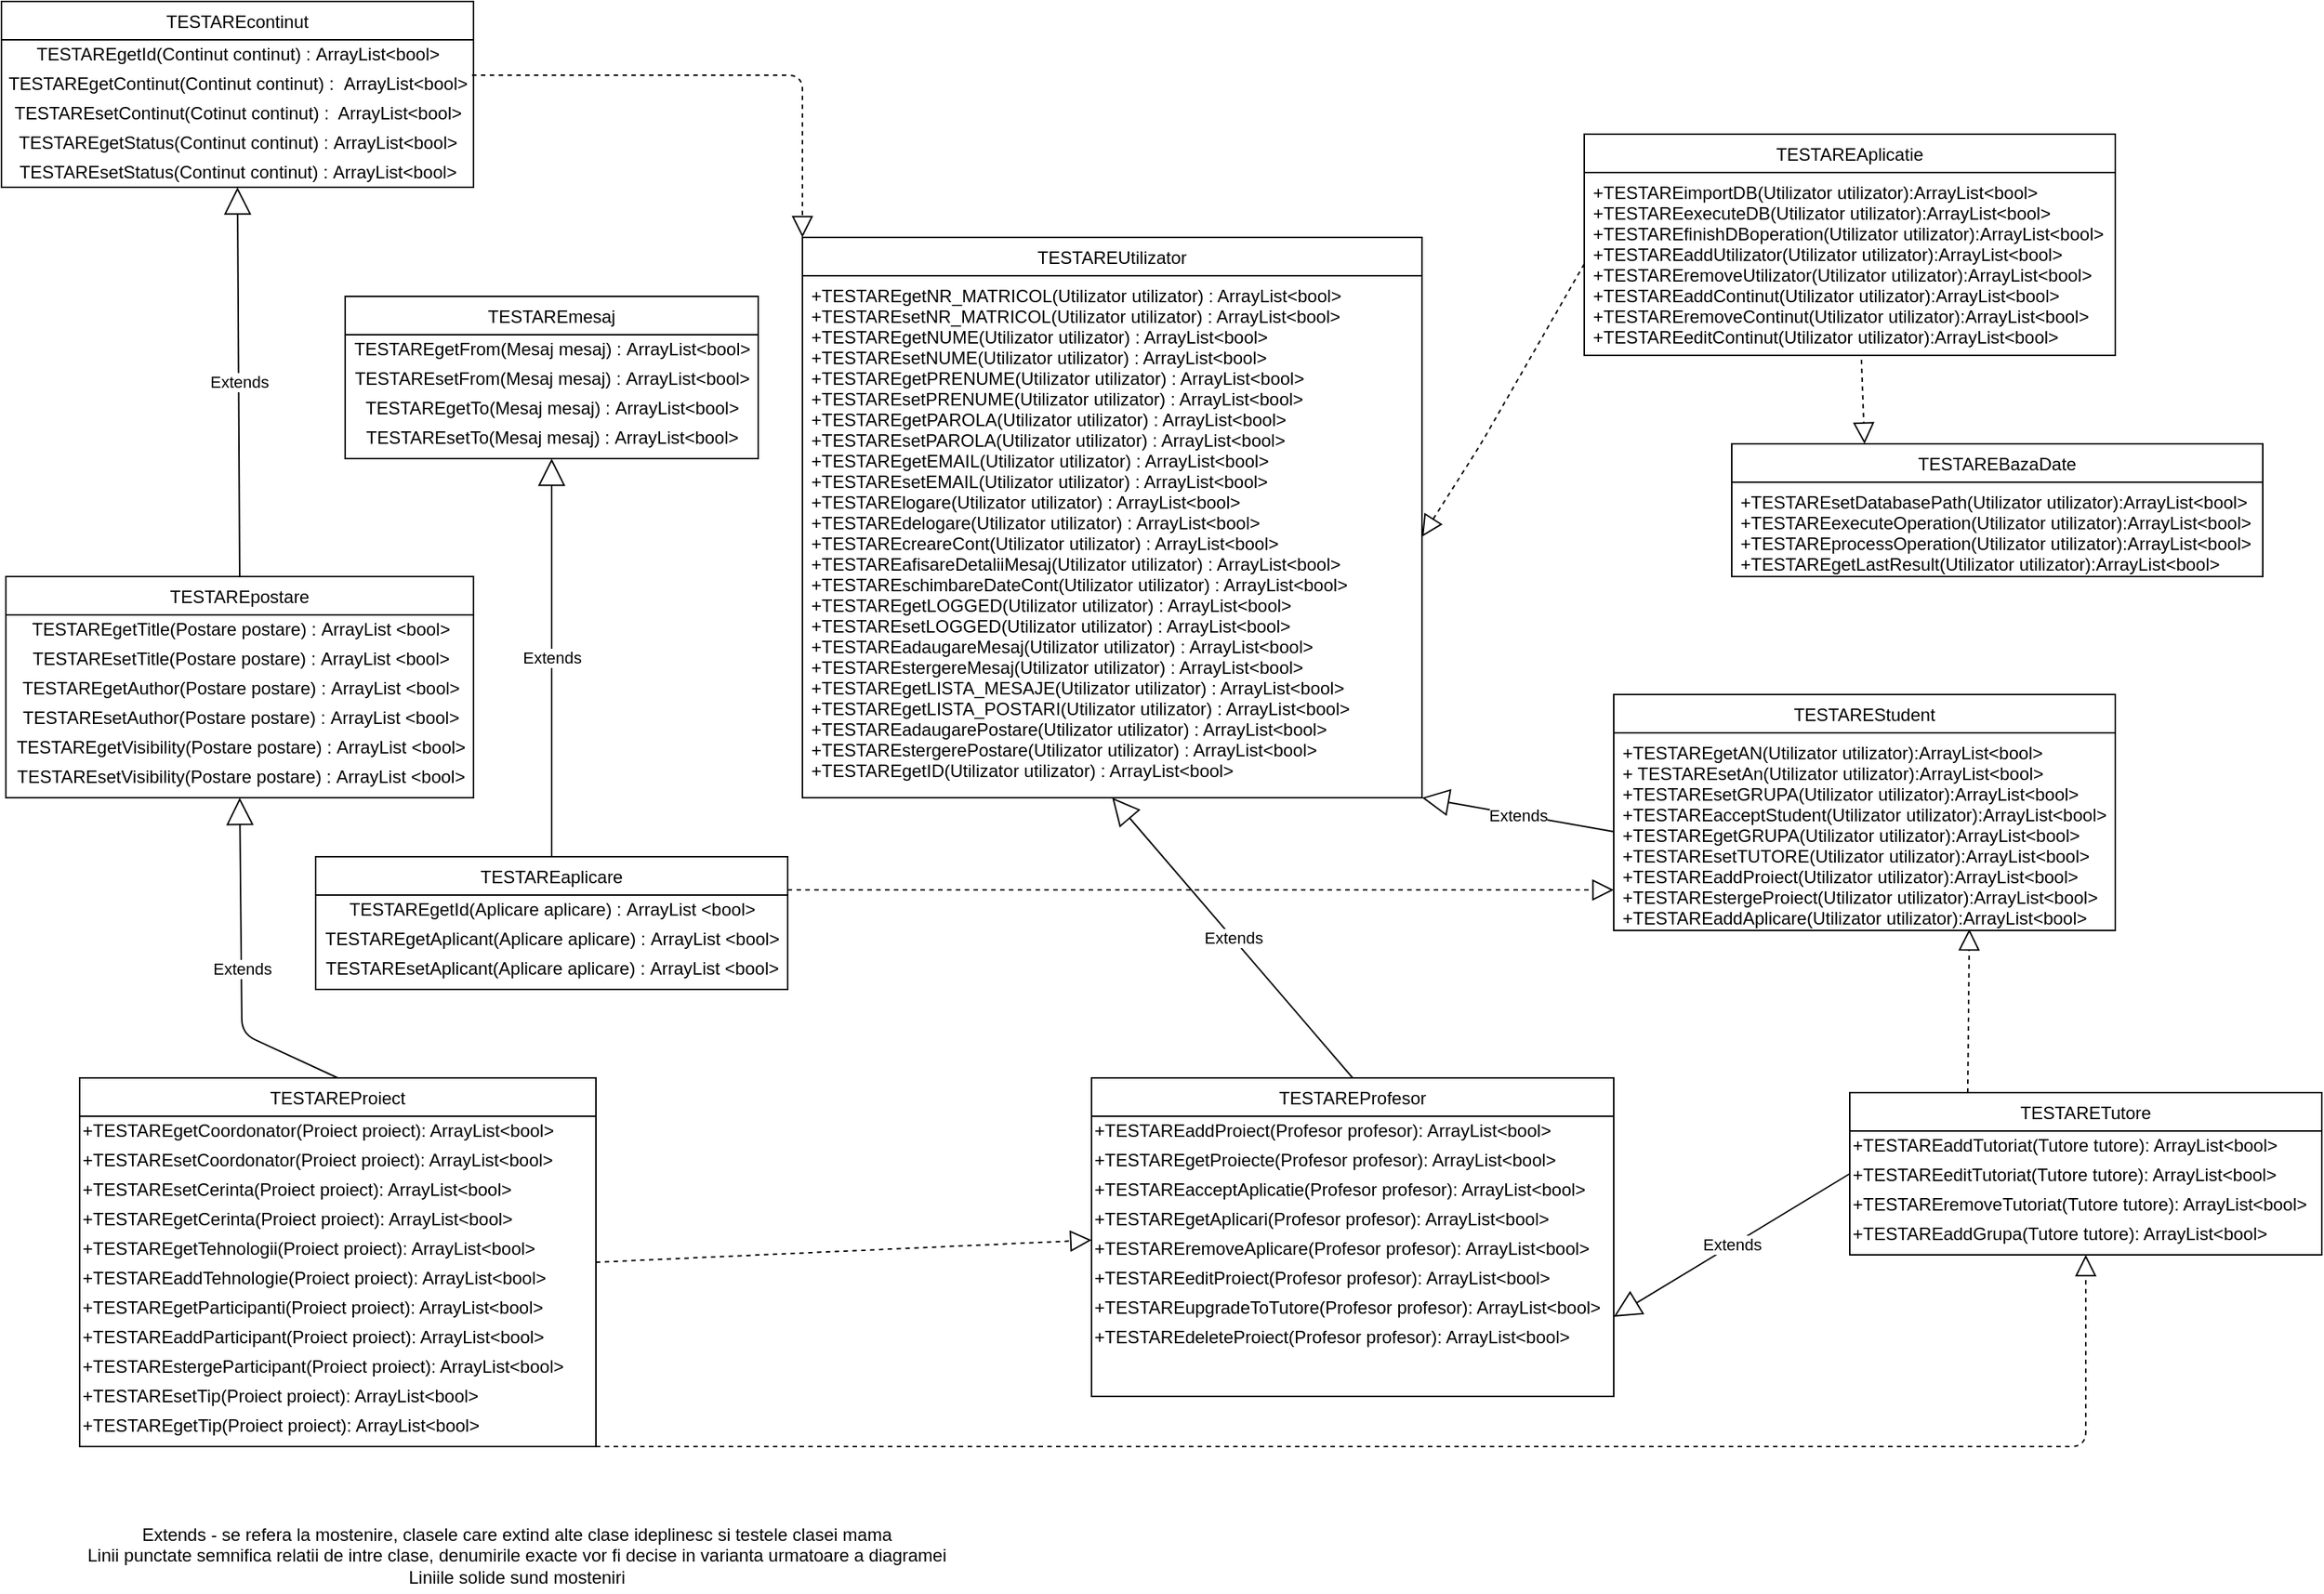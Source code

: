<mxfile version="12.9.2" type="device"><diagram id="qxL-D0gXAPhwbK8QocM8" name="Page-1"><mxGraphModel dx="2274" dy="2002" grid="1" gridSize="10" guides="1" tooltips="1" connect="1" arrows="1" fold="1" page="1" pageScale="1" pageWidth="850" pageHeight="1100" math="0" shadow="0"><root><mxCell id="0"/><mxCell id="1" parent="0"/><mxCell id="RoMYOq6Qcy8_ZnghJ9Z3-1" value="TESTAREUtilizator" style="swimlane;fontStyle=0;align=center;verticalAlign=top;childLayout=stackLayout;horizontal=1;startSize=26;horizontalStack=0;resizeParent=1;resizeLast=0;collapsible=1;marginBottom=0;rounded=0;shadow=0;strokeWidth=1;" parent="1" vertex="1"><mxGeometry x="-230" y="-170" width="420" height="380" as="geometry"><mxRectangle x="130" y="380" width="160" height="26" as="alternateBounds"/></mxGeometry></mxCell><mxCell id="RoMYOq6Qcy8_ZnghJ9Z3-2" value="+TESTAREgetNR_MATRICOL(Utilizator utilizator) : ArrayList&lt;bool&gt;&#xA;+TESTAREsetNR_MATRICOL(Utilizator utilizator) : ArrayList&lt;bool&gt;&#xA;+TESTAREgetNUME(Utilizator utilizator) : ArrayList&lt;bool&gt;&#xA;+TESTAREsetNUME(Utilizator utilizator) : ArrayList&lt;bool&gt;&#xA;+TESTAREgetPRENUME(Utilizator utilizator) : ArrayList&lt;bool&gt;&#xA;+TESTAREsetPRENUME(Utilizator utilizator) : ArrayList&lt;bool&gt;&#xA;+TESTAREgetPAROLA(Utilizator utilizator) : ArrayList&lt;bool&gt;&#xA;+TESTAREsetPAROLA(Utilizator utilizator) : ArrayList&lt;bool&gt;&#xA;+TESTAREgetEMAIL(Utilizator utilizator) : ArrayList&lt;bool&gt;&#xA;+TESTAREsetEMAIL(Utilizator utilizator) : ArrayList&lt;bool&gt;&#xA;+TESTARElogare(Utilizator utilizator) : ArrayList&lt;bool&gt;&#xA;+TESTAREdelogare(Utilizator utilizator) : ArrayList&lt;bool&gt;&#xA;+TESTAREcreareCont(Utilizator utilizator) : ArrayList&lt;bool&gt;&#xA;+TESTAREafisareDetaliiMesaj(Utilizator utilizator) : ArrayList&lt;bool&gt;&#xA;+TESTAREschimbareDateCont(Utilizator utilizator) : ArrayList&lt;bool&gt;&#xA;+TESTAREgetLOGGED(Utilizator utilizator) : ArrayList&lt;bool&gt;&#xA;+TESTAREsetLOGGED(Utilizator utilizator) : ArrayList&lt;bool&gt;&#xA;+TESTAREadaugareMesaj(Utilizator utilizator) : ArrayList&lt;bool&gt;&#xA;+TESTAREstergereMesaj(Utilizator utilizator) : ArrayList&lt;bool&gt;&#xA;+TESTAREgetLISTA_MESAJE(Utilizator utilizator) : ArrayList&lt;bool&gt;&#xA;+TESTAREgetLISTA_POSTARI(Utilizator utilizator) : ArrayList&lt;bool&gt;&#xA;+TESTAREadaugarePostare(Utilizator utilizator) : ArrayList&lt;bool&gt;&#xA;+TESTAREstergerePostare(Utilizator utilizator) : ArrayList&lt;bool&gt;&#xA;+TESTAREgetID(Utilizator utilizator) : ArrayList&lt;bool&gt;" style="text;align=left;verticalAlign=top;spacingLeft=4;spacingRight=4;overflow=hidden;rotatable=0;points=[[0,0.5],[1,0.5]];portConstraint=eastwest;" parent="RoMYOq6Qcy8_ZnghJ9Z3-1" vertex="1"><mxGeometry y="26" width="420" height="354" as="geometry"/></mxCell><mxCell id="RoMYOq6Qcy8_ZnghJ9Z3-3" value="TESTAREAplicatie" style="swimlane;fontStyle=0;childLayout=stackLayout;horizontal=1;startSize=26;fillColor=none;horizontalStack=0;resizeParent=1;resizeParentMax=0;resizeLast=0;collapsible=1;marginBottom=0;align=center;" parent="1" vertex="1"><mxGeometry x="300" y="-240" width="360" height="150" as="geometry"/></mxCell><mxCell id="RoMYOq6Qcy8_ZnghJ9Z3-4" value="+TESTAREimportDB(Utilizator utilizator):ArrayList&lt;bool&gt;&#xA;+TESTAREexecuteDB(Utilizator utilizator):ArrayList&lt;bool&gt;&#xA;+TESTAREfinishDBoperation(Utilizator utilizator):ArrayList&lt;bool&gt;&#xA;+TESTAREaddUtilizator(Utilizator utilizator):ArrayList&lt;bool&gt;&#xA;+TESTAREremoveUtilizator(Utilizator utilizator):ArrayList&lt;bool&gt;&#xA;+TESTAREaddContinut(Utilizator utilizator):ArrayList&lt;bool&gt;&#xA;+TESTAREremoveContinut(Utilizator utilizator):ArrayList&lt;bool&gt;&#xA;+TESTAREeditContinut(Utilizator utilizator):ArrayList&lt;bool&gt;" style="text;strokeColor=none;fillColor=none;align=left;verticalAlign=top;spacingLeft=4;spacingRight=4;overflow=hidden;rotatable=0;points=[[0,0.5],[1,0.5]];portConstraint=eastwest;" parent="RoMYOq6Qcy8_ZnghJ9Z3-3" vertex="1"><mxGeometry y="26" width="360" height="124" as="geometry"/></mxCell><mxCell id="RoMYOq6Qcy8_ZnghJ9Z3-9" value="TESTAREpostare" style="swimlane;fontStyle=0;align=center;verticalAlign=top;childLayout=stackLayout;horizontal=1;startSize=26;horizontalStack=0;resizeParent=1;resizeLast=0;collapsible=1;marginBottom=0;rounded=0;shadow=0;strokeWidth=1;" parent="1" vertex="1"><mxGeometry x="-770" y="60" width="317" height="150" as="geometry"><mxRectangle x="550" y="140" width="160" height="26" as="alternateBounds"/></mxGeometry></mxCell><mxCell id="RoMYOq6Qcy8_ZnghJ9Z3-10" value="TESTAREgetTitle(Postare postare) :&amp;nbsp;&lt;span style=&quot;text-align: left&quot;&gt;ArrayList &amp;lt;bool&amp;gt;&lt;/span&gt;" style="text;html=1;align=center;verticalAlign=middle;resizable=0;points=[];autosize=1;" parent="RoMYOq6Qcy8_ZnghJ9Z3-9" vertex="1"><mxGeometry y="26" width="317" height="20" as="geometry"/></mxCell><mxCell id="RoMYOq6Qcy8_ZnghJ9Z3-11" value="TESTAREsetTitle(Postare postare) :&amp;nbsp;&lt;span style=&quot;text-align: left&quot;&gt;ArrayList &amp;lt;bool&amp;gt;&lt;/span&gt;" style="text;html=1;align=center;verticalAlign=middle;resizable=0;points=[];autosize=1;" parent="RoMYOq6Qcy8_ZnghJ9Z3-9" vertex="1"><mxGeometry y="46" width="317" height="20" as="geometry"/></mxCell><mxCell id="RoMYOq6Qcy8_ZnghJ9Z3-12" value="TESTAREgetAuthor(Postare postare) :&amp;nbsp;&lt;span style=&quot;text-align: left&quot;&gt;ArrayList &amp;lt;bool&amp;gt;&lt;/span&gt;" style="text;html=1;align=center;verticalAlign=middle;resizable=0;points=[];autosize=1;" parent="RoMYOq6Qcy8_ZnghJ9Z3-9" vertex="1"><mxGeometry y="66" width="317" height="20" as="geometry"/></mxCell><mxCell id="RoMYOq6Qcy8_ZnghJ9Z3-13" value="TESTAREsetAuthor(Postare postare) :&amp;nbsp;&lt;span style=&quot;text-align: left&quot;&gt;ArrayList &amp;lt;bool&amp;gt;&lt;/span&gt;" style="text;html=1;align=center;verticalAlign=middle;resizable=0;points=[];autosize=1;" parent="RoMYOq6Qcy8_ZnghJ9Z3-9" vertex="1"><mxGeometry y="86" width="317" height="20" as="geometry"/></mxCell><mxCell id="RoMYOq6Qcy8_ZnghJ9Z3-14" value="TESTAREgetVisibility(Postare postare) :&amp;nbsp;&lt;span style=&quot;text-align: left&quot;&gt;ArrayList &amp;lt;bool&amp;gt;&lt;/span&gt;" style="text;html=1;align=center;verticalAlign=middle;resizable=0;points=[];autosize=1;" parent="RoMYOq6Qcy8_ZnghJ9Z3-9" vertex="1"><mxGeometry y="106" width="317" height="20" as="geometry"/></mxCell><mxCell id="RoMYOq6Qcy8_ZnghJ9Z3-15" value="TESTAREsetVisibility(Postare postare) :&amp;nbsp;&lt;span style=&quot;text-align: left&quot;&gt;ArrayList &amp;lt;bool&amp;gt;&lt;/span&gt;" style="text;html=1;align=center;verticalAlign=middle;resizable=0;points=[];autosize=1;" parent="RoMYOq6Qcy8_ZnghJ9Z3-9" vertex="1"><mxGeometry y="126" width="317" height="20" as="geometry"/></mxCell><mxCell id="RoMYOq6Qcy8_ZnghJ9Z3-41" value="TESTAREProiect" style="swimlane;fontStyle=0;align=center;verticalAlign=top;childLayout=stackLayout;horizontal=1;startSize=26;horizontalStack=0;resizeParent=1;resizeLast=0;collapsible=1;marginBottom=0;rounded=0;shadow=0;strokeWidth=1;" parent="1" vertex="1"><mxGeometry x="-720" y="400" width="350" height="250" as="geometry"><mxRectangle x="550" y="140" width="160" height="26" as="alternateBounds"/></mxGeometry></mxCell><mxCell id="RoMYOq6Qcy8_ZnghJ9Z3-42" value="+TESTAREgetCoordonator(Proiect proiect): ArrayList&amp;lt;bool&amp;gt;" style="text;html=1;align=left;verticalAlign=middle;resizable=0;points=[];autosize=1;" parent="RoMYOq6Qcy8_ZnghJ9Z3-41" vertex="1"><mxGeometry y="26" width="350" height="20" as="geometry"/></mxCell><mxCell id="RoMYOq6Qcy8_ZnghJ9Z3-43" value="+TESTAREsetCoordonator(Proiect proiect): ArrayList&amp;lt;bool&amp;gt;" style="text;html=1;align=left;verticalAlign=middle;resizable=0;points=[];autosize=1;" parent="RoMYOq6Qcy8_ZnghJ9Z3-41" vertex="1"><mxGeometry y="46" width="350" height="20" as="geometry"/></mxCell><mxCell id="RoMYOq6Qcy8_ZnghJ9Z3-44" value="+TESTAREsetCerinta(Proiect proiect): ArrayList&amp;lt;bool&amp;gt;" style="text;html=1;align=left;verticalAlign=middle;resizable=0;points=[];autosize=1;" parent="RoMYOq6Qcy8_ZnghJ9Z3-41" vertex="1"><mxGeometry y="66" width="350" height="20" as="geometry"/></mxCell><mxCell id="RoMYOq6Qcy8_ZnghJ9Z3-45" value="+TESTAREgetCerinta(Proiect proiect): ArrayList&amp;lt;bool&amp;gt;" style="text;html=1;align=left;verticalAlign=middle;resizable=0;points=[];autosize=1;" parent="RoMYOq6Qcy8_ZnghJ9Z3-41" vertex="1"><mxGeometry y="86" width="350" height="20" as="geometry"/></mxCell><mxCell id="RoMYOq6Qcy8_ZnghJ9Z3-46" value="+TESTAREgetTehnologii(Proiect proiect): ArrayList&amp;lt;bool&amp;gt;" style="text;html=1;align=left;verticalAlign=middle;resizable=0;points=[];autosize=1;" parent="RoMYOq6Qcy8_ZnghJ9Z3-41" vertex="1"><mxGeometry y="106" width="350" height="20" as="geometry"/></mxCell><mxCell id="RoMYOq6Qcy8_ZnghJ9Z3-47" value="+TESTAREaddTehnologie(Proiect proiect): ArrayList&amp;lt;bool&amp;gt;" style="text;html=1;align=left;verticalAlign=middle;resizable=0;points=[];autosize=1;" parent="RoMYOq6Qcy8_ZnghJ9Z3-41" vertex="1"><mxGeometry y="126" width="350" height="20" as="geometry"/></mxCell><mxCell id="RoMYOq6Qcy8_ZnghJ9Z3-48" value="+TESTAREgetParticipanti(Proiect proiect): ArrayList&amp;lt;bool&amp;gt;" style="text;html=1;align=left;verticalAlign=middle;resizable=0;points=[];autosize=1;" parent="RoMYOq6Qcy8_ZnghJ9Z3-41" vertex="1"><mxGeometry y="146" width="350" height="20" as="geometry"/></mxCell><mxCell id="RoMYOq6Qcy8_ZnghJ9Z3-49" value="+TESTAREaddParticipant(Proiect proiect): ArrayList&amp;lt;bool&amp;gt;" style="text;html=1;align=left;verticalAlign=middle;resizable=0;points=[];autosize=1;" parent="RoMYOq6Qcy8_ZnghJ9Z3-41" vertex="1"><mxGeometry y="166" width="350" height="20" as="geometry"/></mxCell><mxCell id="RoMYOq6Qcy8_ZnghJ9Z3-50" value="+TESTAREstergeParticipant(Proiect proiect): ArrayList&amp;lt;bool&amp;gt;" style="text;html=1;align=left;verticalAlign=middle;resizable=0;points=[];autosize=1;" parent="RoMYOq6Qcy8_ZnghJ9Z3-41" vertex="1"><mxGeometry y="186" width="350" height="20" as="geometry"/></mxCell><mxCell id="RoMYOq6Qcy8_ZnghJ9Z3-51" value="+TESTAREsetTip(Proiect proiect): ArrayList&amp;lt;bool&amp;gt;" style="text;html=1;align=left;verticalAlign=middle;resizable=0;points=[];autosize=1;" parent="RoMYOq6Qcy8_ZnghJ9Z3-41" vertex="1"><mxGeometry y="206" width="350" height="20" as="geometry"/></mxCell><mxCell id="RoMYOq6Qcy8_ZnghJ9Z3-52" value="+TESTAREgetTip(Proiect proiect): ArrayList&amp;lt;bool&amp;gt;" style="text;html=1;align=left;verticalAlign=middle;resizable=0;points=[];autosize=1;" parent="RoMYOq6Qcy8_ZnghJ9Z3-41" vertex="1"><mxGeometry y="226" width="350" height="20" as="geometry"/></mxCell><mxCell id="RoMYOq6Qcy8_ZnghJ9Z3-7" value="TESTAREStudent" style="swimlane;fontStyle=0;childLayout=stackLayout;horizontal=1;startSize=26;fillColor=none;horizontalStack=0;resizeParent=1;resizeParentMax=0;resizeLast=0;collapsible=1;marginBottom=0;align=center;" parent="1" vertex="1"><mxGeometry x="320" y="140" width="340" height="160" as="geometry"/></mxCell><mxCell id="RoMYOq6Qcy8_ZnghJ9Z3-8" value="+TESTAREgetAN(Utilizator utilizator):ArrayList&lt;bool&gt;&#xA;+ TESTAREsetAn(Utilizator utilizator):ArrayList&lt;bool&gt;&#xA;+TESTAREsetGRUPA(Utilizator utilizator):ArrayList&lt;bool&gt;&#xA;+TESTAREacceptStudent(Utilizator utilizator):ArrayList&lt;bool&gt;&#xA;+TESTAREgetGRUPA(Utilizator utilizator):ArrayList&lt;bool&gt;&#xA;+TESTAREsetTUTORE(Utilizator utilizator):ArrayList&lt;bool&gt;&#xA;+TESTAREaddProiect(Utilizator utilizator):ArrayList&lt;bool&gt;&#xA;+TESTAREstergeProiect(Utilizator utilizator):ArrayList&lt;bool&gt;&#xA;+TESTAREaddAplicare(Utilizator utilizator):ArrayList&lt;bool&gt;" style="text;strokeColor=none;fillColor=none;align=left;verticalAlign=top;spacingLeft=4;spacingRight=4;overflow=hidden;rotatable=0;points=[[0,0.5],[1,0.5]];portConstraint=eastwest;" parent="RoMYOq6Qcy8_ZnghJ9Z3-7" vertex="1"><mxGeometry y="26" width="340" height="134" as="geometry"/></mxCell><mxCell id="RoMYOq6Qcy8_ZnghJ9Z3-59" value="Extends" style="endArrow=block;endSize=16;endFill=0;html=1;entryX=1;entryY=1;entryDx=0;entryDy=0;exitX=0;exitY=0.5;exitDx=0;exitDy=0;" parent="1" source="RoMYOq6Qcy8_ZnghJ9Z3-8" target="RoMYOq6Qcy8_ZnghJ9Z3-1" edge="1"><mxGeometry width="160" relative="1" as="geometry"><mxPoint x="120" y="270" as="sourcePoint"/><mxPoint x="280" y="270" as="targetPoint"/></mxGeometry></mxCell><mxCell id="RoMYOq6Qcy8_ZnghJ9Z3-60" value="Extends" style="endArrow=block;endSize=16;endFill=0;html=1;entryX=1;entryY=0.75;entryDx=0;entryDy=0;exitX=0;exitY=0.5;exitDx=0;exitDy=0;" parent="1" source="RoMYOq6Qcy8_ZnghJ9Z3-53" target="RoMYOq6Qcy8_ZnghJ9Z3-32" edge="1"><mxGeometry width="160" relative="1" as="geometry"><mxPoint x="390" y="440" as="sourcePoint"/><mxPoint x="350" y="480" as="targetPoint"/></mxGeometry></mxCell><mxCell id="RoMYOq6Qcy8_ZnghJ9Z3-53" value="TESTARETutore" style="swimlane;fontStyle=0;align=center;verticalAlign=top;childLayout=stackLayout;horizontal=1;startSize=26;horizontalStack=0;resizeParent=1;resizeLast=0;collapsible=1;marginBottom=0;rounded=0;shadow=0;strokeWidth=1;" parent="1" vertex="1"><mxGeometry x="480" y="410" width="320" height="110" as="geometry"><mxRectangle x="550" y="140" width="160" height="26" as="alternateBounds"/></mxGeometry></mxCell><mxCell id="RoMYOq6Qcy8_ZnghJ9Z3-54" value="+TESTAREaddTutoriat(Tutore tutore): ArrayList&amp;lt;bool&amp;gt;" style="text;html=1;align=left;verticalAlign=middle;resizable=0;points=[];autosize=1;" parent="RoMYOq6Qcy8_ZnghJ9Z3-53" vertex="1"><mxGeometry y="26" width="320" height="20" as="geometry"/></mxCell><mxCell id="RoMYOq6Qcy8_ZnghJ9Z3-55" value="&lt;span&gt;+TESTAREeditTutoriat(Tutore tutore): ArrayList&amp;lt;bool&amp;gt;&lt;/span&gt;" style="text;html=1;align=left;verticalAlign=middle;resizable=0;points=[];autosize=1;" parent="RoMYOq6Qcy8_ZnghJ9Z3-53" vertex="1"><mxGeometry y="46" width="320" height="20" as="geometry"/></mxCell><mxCell id="RoMYOq6Qcy8_ZnghJ9Z3-56" value="+TESTAREremoveTutoriat(Tutore tutore): ArrayList&amp;lt;bool&amp;gt;" style="text;html=1;align=left;verticalAlign=middle;resizable=0;points=[];autosize=1;" parent="RoMYOq6Qcy8_ZnghJ9Z3-53" vertex="1"><mxGeometry y="66" width="320" height="20" as="geometry"/></mxCell><mxCell id="RoMYOq6Qcy8_ZnghJ9Z3-57" value="&lt;span&gt;+TESTAREaddGrupa(Tutore tutore): ArrayList&amp;lt;bool&amp;gt;&lt;/span&gt;" style="text;html=1;align=left;verticalAlign=middle;resizable=0;points=[];autosize=1;" parent="RoMYOq6Qcy8_ZnghJ9Z3-53" vertex="1"><mxGeometry y="86" width="320" height="20" as="geometry"/></mxCell><mxCell id="RoMYOq6Qcy8_ZnghJ9Z3-61" value="Extends" style="endArrow=block;endSize=16;endFill=0;html=1;exitX=0.5;exitY=0;exitDx=0;exitDy=0;entryX=0.5;entryY=1;entryDx=0;entryDy=0;" parent="1" source="RoMYOq6Qcy8_ZnghJ9Z3-41" target="RoMYOq6Qcy8_ZnghJ9Z3-9" edge="1"><mxGeometry width="160" relative="1" as="geometry"><mxPoint x="-80" y="290" as="sourcePoint"/><mxPoint x="-190" y="230" as="targetPoint"/><Array as="points"><mxPoint x="-610" y="370"/></Array></mxGeometry></mxCell><mxCell id="RoMYOq6Qcy8_ZnghJ9Z3-62" value="Extends" style="endArrow=block;endSize=16;endFill=0;html=1;exitX=0.5;exitY=0;exitDx=0;exitDy=0;entryX=0.5;entryY=1;entryDx=0;entryDy=0;" parent="1" source="RoMYOq6Qcy8_ZnghJ9Z3-16" target="RoMYOq6Qcy8_ZnghJ9Z3-26" edge="1"><mxGeometry width="160" relative="1" as="geometry"><mxPoint x="-70" y="300" as="sourcePoint"/><mxPoint x="90" y="300" as="targetPoint"/></mxGeometry></mxCell><mxCell id="RoMYOq6Qcy8_ZnghJ9Z3-63" value="Extends" style="endArrow=block;endSize=16;endFill=0;html=1;exitX=0.5;exitY=0;exitDx=0;exitDy=0;entryX=0.5;entryY=1;entryDx=0;entryDy=0;" parent="1" source="RoMYOq6Qcy8_ZnghJ9Z3-9" target="RoMYOq6Qcy8_ZnghJ9Z3-20" edge="1"><mxGeometry width="160" relative="1" as="geometry"><mxPoint x="-60" y="310" as="sourcePoint"/><mxPoint x="-740" y="-200" as="targetPoint"/></mxGeometry></mxCell><mxCell id="RoMYOq6Qcy8_ZnghJ9Z3-20" value="TESTAREcontinut" style="swimlane;fontStyle=0;align=center;verticalAlign=top;childLayout=stackLayout;horizontal=1;startSize=26;horizontalStack=0;resizeParent=1;resizeLast=0;collapsible=1;marginBottom=0;rounded=0;shadow=0;strokeWidth=1;" parent="1" vertex="1"><mxGeometry x="-773" y="-330" width="320" height="126" as="geometry"><mxRectangle x="550" y="140" width="160" height="26" as="alternateBounds"/></mxGeometry></mxCell><mxCell id="RoMYOq6Qcy8_ZnghJ9Z3-21" value="TESTAREgetId(Continut continut) :&amp;nbsp;&lt;span style=&quot;text-align: left&quot;&gt;ArrayList&amp;lt;bool&amp;gt;&lt;/span&gt;" style="text;html=1;align=center;verticalAlign=middle;resizable=0;points=[];autosize=1;" parent="RoMYOq6Qcy8_ZnghJ9Z3-20" vertex="1"><mxGeometry y="26" width="320" height="20" as="geometry"/></mxCell><mxCell id="RoMYOq6Qcy8_ZnghJ9Z3-22" value="TESTAREgetContinut(Continut continut) :&amp;nbsp;&lt;span style=&quot;text-align: left&quot;&gt;&amp;nbsp;ArrayList&amp;lt;bool&amp;gt;&lt;br&gt;&lt;/span&gt;" style="text;html=1;align=center;verticalAlign=middle;resizable=0;points=[];autosize=1;" parent="RoMYOq6Qcy8_ZnghJ9Z3-20" vertex="1"><mxGeometry y="46" width="320" height="20" as="geometry"/></mxCell><mxCell id="RoMYOq6Qcy8_ZnghJ9Z3-23" value="TESTAREsetContinut(Cotinut continut) :&lt;span style=&quot;text-align: left&quot;&gt;&amp;nbsp; ArrayList&amp;lt;bool&amp;gt;&lt;/span&gt;" style="text;html=1;align=center;verticalAlign=middle;resizable=0;points=[];autosize=1;" parent="RoMYOq6Qcy8_ZnghJ9Z3-20" vertex="1"><mxGeometry y="66" width="320" height="20" as="geometry"/></mxCell><mxCell id="RoMYOq6Qcy8_ZnghJ9Z3-24" value="TESTAREgetStatus(Continut continut) :&amp;nbsp;&lt;span style=&quot;text-align: left&quot;&gt;ArrayList&amp;lt;bool&amp;gt;&lt;/span&gt;" style="text;html=1;align=center;verticalAlign=middle;resizable=0;points=[];autosize=1;" parent="RoMYOq6Qcy8_ZnghJ9Z3-20" vertex="1"><mxGeometry y="86" width="320" height="20" as="geometry"/></mxCell><mxCell id="RoMYOq6Qcy8_ZnghJ9Z3-25" value="TESTAREsetStatus(Continut continut) :&amp;nbsp;&lt;span style=&quot;text-align: left&quot;&gt;ArrayList&amp;lt;bool&amp;gt;&lt;/span&gt;" style="text;html=1;align=center;verticalAlign=middle;resizable=0;points=[];autosize=1;" parent="RoMYOq6Qcy8_ZnghJ9Z3-20" vertex="1"><mxGeometry y="106" width="320" height="20" as="geometry"/></mxCell><mxCell id="RoMYOq6Qcy8_ZnghJ9Z3-16" value="TESTAREaplicare&#xA;" style="swimlane;fontStyle=0;align=center;verticalAlign=top;childLayout=stackLayout;horizontal=1;startSize=26;horizontalStack=0;resizeParent=1;resizeLast=0;collapsible=1;marginBottom=0;rounded=0;shadow=0;strokeWidth=1;" parent="1" vertex="1"><mxGeometry x="-560" y="250" width="320" height="90" as="geometry"><mxRectangle x="550" y="140" width="160" height="26" as="alternateBounds"/></mxGeometry></mxCell><mxCell id="RoMYOq6Qcy8_ZnghJ9Z3-17" value="TESTAREgetId(Aplicare aplicare) :&amp;nbsp;&lt;span style=&quot;text-align: left&quot;&gt;ArrayList &amp;lt;bool&amp;gt;&lt;/span&gt;" style="text;html=1;align=center;verticalAlign=middle;resizable=0;points=[];autosize=1;" parent="RoMYOq6Qcy8_ZnghJ9Z3-16" vertex="1"><mxGeometry y="26" width="320" height="20" as="geometry"/></mxCell><mxCell id="RoMYOq6Qcy8_ZnghJ9Z3-18" value="TESTAREgetAplicant(Aplicare aplicare) :&amp;nbsp;&lt;span style=&quot;text-align: left&quot;&gt;ArrayList &amp;lt;bool&amp;gt;&lt;br&gt;&lt;/span&gt;" style="text;html=1;align=center;verticalAlign=middle;resizable=0;points=[];autosize=1;" parent="RoMYOq6Qcy8_ZnghJ9Z3-16" vertex="1"><mxGeometry y="46" width="320" height="20" as="geometry"/></mxCell><mxCell id="RoMYOq6Qcy8_ZnghJ9Z3-19" value="TESTAREsetAplicant(Aplicare aplicare) :&amp;nbsp;&lt;span style=&quot;text-align: left&quot;&gt;ArrayList &amp;lt;bool&amp;gt;&lt;/span&gt;" style="text;html=1;align=center;verticalAlign=middle;resizable=0;points=[];autosize=1;" parent="RoMYOq6Qcy8_ZnghJ9Z3-16" vertex="1"><mxGeometry y="66" width="320" height="20" as="geometry"/></mxCell><mxCell id="RoMYOq6Qcy8_ZnghJ9Z3-26" value="TESTAREmesaj" style="swimlane;fontStyle=0;align=center;verticalAlign=top;childLayout=stackLayout;horizontal=1;startSize=26;horizontalStack=0;resizeParent=1;resizeLast=0;collapsible=1;marginBottom=0;rounded=0;shadow=0;strokeWidth=1;" parent="1" vertex="1"><mxGeometry x="-540" y="-130" width="280" height="110" as="geometry"><mxRectangle x="550" y="140" width="160" height="26" as="alternateBounds"/></mxGeometry></mxCell><mxCell id="RoMYOq6Qcy8_ZnghJ9Z3-27" value="TESTAREgetFrom(Mesaj mesaj) :&amp;nbsp;&lt;span style=&quot;text-align: left&quot;&gt;ArrayList&amp;lt;bool&amp;gt;&lt;/span&gt;" style="text;html=1;align=center;verticalAlign=middle;resizable=0;points=[];autosize=1;" parent="RoMYOq6Qcy8_ZnghJ9Z3-26" vertex="1"><mxGeometry y="26" width="280" height="20" as="geometry"/></mxCell><mxCell id="RoMYOq6Qcy8_ZnghJ9Z3-28" value="TESTAREsetFrom(Mesaj mesaj) :&amp;nbsp;&lt;span style=&quot;text-align: left&quot;&gt;ArrayList&amp;lt;bool&amp;gt;&lt;/span&gt;" style="text;html=1;align=center;verticalAlign=middle;resizable=0;points=[];autosize=1;" parent="RoMYOq6Qcy8_ZnghJ9Z3-26" vertex="1"><mxGeometry y="46" width="280" height="20" as="geometry"/></mxCell><mxCell id="RoMYOq6Qcy8_ZnghJ9Z3-29" value="TESTAREgetTo(Mesaj mesaj) :&amp;nbsp;&lt;span style=&quot;text-align: left&quot;&gt;ArrayList&amp;lt;bool&amp;gt;&lt;/span&gt;" style="text;html=1;align=center;verticalAlign=middle;resizable=0;points=[];autosize=1;" parent="RoMYOq6Qcy8_ZnghJ9Z3-26" vertex="1"><mxGeometry y="66" width="280" height="20" as="geometry"/></mxCell><mxCell id="RoMYOq6Qcy8_ZnghJ9Z3-30" value="TESTAREsetTo(Mesaj mesaj) :&amp;nbsp;&lt;span style=&quot;text-align: left&quot;&gt;ArrayList&amp;lt;bool&amp;gt;&lt;/span&gt;" style="text;html=1;align=center;verticalAlign=middle;resizable=0;points=[];autosize=1;" parent="RoMYOq6Qcy8_ZnghJ9Z3-26" vertex="1"><mxGeometry y="86" width="280" height="20" as="geometry"/></mxCell><mxCell id="RoMYOq6Qcy8_ZnghJ9Z3-65" value="Extends" style="endArrow=block;endSize=16;endFill=0;html=1;entryX=0.5;entryY=1;entryDx=0;entryDy=0;exitX=0.5;exitY=0;exitDx=0;exitDy=0;" parent="1" source="RoMYOq6Qcy8_ZnghJ9Z3-32" target="RoMYOq6Qcy8_ZnghJ9Z3-1" edge="1"><mxGeometry width="160" relative="1" as="geometry"><mxPoint x="200" y="323" as="sourcePoint"/><mxPoint x="70" y="300" as="targetPoint"/></mxGeometry></mxCell><mxCell id="RoMYOq6Qcy8_ZnghJ9Z3-69" value="" style="endArrow=block;dashed=1;endFill=0;endSize=12;html=1;exitX=1;exitY=0.25;exitDx=0;exitDy=0;entryX=0;entryY=0.795;entryDx=0;entryDy=0;entryPerimeter=0;" parent="1" source="RoMYOq6Qcy8_ZnghJ9Z3-16" target="RoMYOq6Qcy8_ZnghJ9Z3-8" edge="1"><mxGeometry width="160" relative="1" as="geometry"><mxPoint x="-150" y="290" as="sourcePoint"/><mxPoint x="-20" y="320" as="targetPoint"/></mxGeometry></mxCell><mxCell id="RoMYOq6Qcy8_ZnghJ9Z3-71" value="" style="endArrow=block;dashed=1;endFill=0;endSize=12;html=1;exitX=0.25;exitY=0;exitDx=0;exitDy=0;entryX=0.709;entryY=0.993;entryDx=0;entryDy=0;entryPerimeter=0;" parent="1" source="RoMYOq6Qcy8_ZnghJ9Z3-53" target="RoMYOq6Qcy8_ZnghJ9Z3-8" edge="1"><mxGeometry width="160" relative="1" as="geometry"><mxPoint x="-200" y="350" as="sourcePoint"/><mxPoint x="360" y="350.03" as="targetPoint"/></mxGeometry></mxCell><mxCell id="RoMYOq6Qcy8_ZnghJ9Z3-73" value="" style="endArrow=block;dashed=1;endFill=0;endSize=12;html=1;exitX=0;exitY=0.5;exitDx=0;exitDy=0;entryX=1;entryY=0.5;entryDx=0;entryDy=0;" parent="1" source="RoMYOq6Qcy8_ZnghJ9Z3-4" target="RoMYOq6Qcy8_ZnghJ9Z3-2" edge="1"><mxGeometry width="160" relative="1" as="geometry"><mxPoint x="450" y="29.97" as="sourcePoint"/><mxPoint x="250" y="-30.0" as="targetPoint"/><Array as="points"><mxPoint x="230" y="-30"/></Array></mxGeometry></mxCell><mxCell id="RoMYOq6Qcy8_ZnghJ9Z3-74" value="" style="endArrow=block;dashed=1;endFill=0;endSize=12;html=1;exitX=0.522;exitY=1.024;exitDx=0;exitDy=0;entryX=0.25;entryY=0;entryDx=0;entryDy=0;exitPerimeter=0;" parent="1" source="RoMYOq6Qcy8_ZnghJ9Z3-4" target="RoMYOq6Qcy8_ZnghJ9Z3-5" edge="1"><mxGeometry width="160" relative="1" as="geometry"><mxPoint x="310" y="-142" as="sourcePoint"/><mxPoint x="200" y="43" as="targetPoint"/></mxGeometry></mxCell><mxCell id="RoMYOq6Qcy8_ZnghJ9Z3-75" value="" style="endArrow=block;dashed=1;endFill=0;endSize=12;html=1;exitX=1;exitY=0.5;exitDx=0;exitDy=0;entryX=0;entryY=0.2;entryDx=0;entryDy=0;entryPerimeter=0;" parent="1" source="RoMYOq6Qcy8_ZnghJ9Z3-41" target="RoMYOq6Qcy8_ZnghJ9Z3-38" edge="1"><mxGeometry width="160" relative="1" as="geometry"><mxPoint x="-130" y="440" as="sourcePoint"/><mxPoint x="-240" y="625" as="targetPoint"/></mxGeometry></mxCell><mxCell id="RoMYOq6Qcy8_ZnghJ9Z3-32" value="TESTAREProfesor" style="swimlane;fontStyle=0;align=center;verticalAlign=top;childLayout=stackLayout;horizontal=1;startSize=26;horizontalStack=0;resizeParent=1;resizeLast=0;collapsible=1;marginBottom=0;rounded=0;shadow=0;strokeWidth=1;" parent="1" vertex="1"><mxGeometry x="-34" y="400" width="354" height="216" as="geometry"><mxRectangle x="550" y="140" width="160" height="26" as="alternateBounds"/></mxGeometry></mxCell><mxCell id="RoMYOq6Qcy8_ZnghJ9Z3-33" value="+TESTAREaddProiect(Profesor profesor): ArrayList&amp;lt;bool&amp;gt;" style="text;html=1;align=left;verticalAlign=middle;resizable=0;points=[];autosize=1;" parent="RoMYOq6Qcy8_ZnghJ9Z3-32" vertex="1"><mxGeometry y="26" width="354" height="20" as="geometry"/></mxCell><mxCell id="RoMYOq6Qcy8_ZnghJ9Z3-34" value="+TESTAREgetProiecte(Profesor profesor): ArrayList&amp;lt;bool&amp;gt;" style="text;html=1;align=left;verticalAlign=middle;resizable=0;points=[];autosize=1;" parent="RoMYOq6Qcy8_ZnghJ9Z3-32" vertex="1"><mxGeometry y="46" width="354" height="20" as="geometry"/></mxCell><mxCell id="RoMYOq6Qcy8_ZnghJ9Z3-36" value="&lt;span&gt;+TESTAREacceptAplicatie(Profesor profesor): ArrayList&amp;lt;bool&amp;gt;&lt;/span&gt;" style="text;html=1;align=left;verticalAlign=middle;resizable=0;points=[];autosize=1;" parent="RoMYOq6Qcy8_ZnghJ9Z3-32" vertex="1"><mxGeometry y="66" width="354" height="20" as="geometry"/></mxCell><mxCell id="RoMYOq6Qcy8_ZnghJ9Z3-37" value="+TESTAREgetAplicari(Profesor profesor): ArrayList&amp;lt;bool&amp;gt;" style="text;html=1;align=left;verticalAlign=middle;resizable=0;points=[];autosize=1;" parent="RoMYOq6Qcy8_ZnghJ9Z3-32" vertex="1"><mxGeometry y="86" width="354" height="20" as="geometry"/></mxCell><mxCell id="RoMYOq6Qcy8_ZnghJ9Z3-38" value="+TESTAREremoveAplicare(Profesor profesor): ArrayList&amp;lt;bool&amp;gt;" style="text;html=1;align=left;verticalAlign=middle;resizable=0;points=[];autosize=1;" parent="RoMYOq6Qcy8_ZnghJ9Z3-32" vertex="1"><mxGeometry y="106" width="354" height="20" as="geometry"/></mxCell><mxCell id="RoMYOq6Qcy8_ZnghJ9Z3-39" value="+TESTAREeditProiect(Profesor profesor): ArrayList&amp;lt;bool&amp;gt;" style="text;html=1;align=left;verticalAlign=middle;resizable=0;points=[];autosize=1;" parent="RoMYOq6Qcy8_ZnghJ9Z3-32" vertex="1"><mxGeometry y="126" width="354" height="20" as="geometry"/></mxCell><mxCell id="RoMYOq6Qcy8_ZnghJ9Z3-40" value="+TESTAREupgradeToTutore(Profesor profesor): ArrayList&amp;lt;bool&amp;gt;" style="text;html=1;align=left;verticalAlign=middle;resizable=0;points=[];autosize=1;" parent="RoMYOq6Qcy8_ZnghJ9Z3-32" vertex="1"><mxGeometry y="146" width="354" height="20" as="geometry"/></mxCell><mxCell id="RoMYOq6Qcy8_ZnghJ9Z3-35" value="&lt;span&gt;+TESTAREdeleteProiect(Profesor profesor): ArrayList&amp;lt;bool&amp;gt;&lt;/span&gt;" style="text;html=1;align=left;verticalAlign=middle;resizable=0;points=[];autosize=1;" parent="RoMYOq6Qcy8_ZnghJ9Z3-32" vertex="1"><mxGeometry y="166" width="354" height="20" as="geometry"/></mxCell><mxCell id="RoMYOq6Qcy8_ZnghJ9Z3-76" value="" style="endArrow=block;dashed=1;endFill=0;endSize=12;html=1;exitX=1;exitY=1;exitDx=0;exitDy=0;entryX=0.5;entryY=1;entryDx=0;entryDy=0;" parent="1" source="RoMYOq6Qcy8_ZnghJ9Z3-41" target="RoMYOq6Qcy8_ZnghJ9Z3-53" edge="1"><mxGeometry width="160" relative="1" as="geometry"><mxPoint x="-100" y="540" as="sourcePoint"/><mxPoint x="-210" y="725" as="targetPoint"/><Array as="points"><mxPoint x="640" y="650"/></Array></mxGeometry></mxCell><mxCell id="RoMYOq6Qcy8_ZnghJ9Z3-77" value="" style="endArrow=block;dashed=1;endFill=0;endSize=12;html=1;exitX=0.997;exitY=0.2;exitDx=0;exitDy=0;entryX=0;entryY=0;entryDx=0;entryDy=0;exitPerimeter=0;" parent="1" source="RoMYOq6Qcy8_ZnghJ9Z3-22" target="RoMYOq6Qcy8_ZnghJ9Z3-1" edge="1"><mxGeometry width="160" relative="1" as="geometry"><mxPoint x="-400" y="-235" as="sourcePoint"/><mxPoint x="-64" y="-250" as="targetPoint"/><Array as="points"><mxPoint x="-230" y="-280"/></Array></mxGeometry></mxCell><mxCell id="RoMYOq6Qcy8_ZnghJ9Z3-5" value="TESTAREBazaDate" style="swimlane;fontStyle=0;childLayout=stackLayout;horizontal=1;startSize=26;fillColor=none;horizontalStack=0;resizeParent=1;resizeParentMax=0;resizeLast=0;collapsible=1;marginBottom=0;align=center;" parent="1" vertex="1"><mxGeometry x="400" y="-30" width="360" height="90" as="geometry"/></mxCell><mxCell id="RoMYOq6Qcy8_ZnghJ9Z3-6" value="+TESTAREsetDatabasePath(Utilizator utilizator):ArrayList&lt;bool&gt;&#xA;+TESTAREexecuteOperation(Utilizator utilizator):ArrayList&lt;bool&gt;&#xA;+TESTAREprocessOperation(Utilizator utilizator):ArrayList&lt;bool&gt;&#xA;+TESTAREgetLastResult(Utilizator utilizator):ArrayList&lt;bool&gt;" style="text;strokeColor=none;fillColor=none;align=left;verticalAlign=top;spacingLeft=4;spacingRight=4;overflow=hidden;rotatable=0;points=[[0,0.5],[1,0.5]];portConstraint=eastwest;" parent="RoMYOq6Qcy8_ZnghJ9Z3-5" vertex="1"><mxGeometry y="26" width="360" height="64" as="geometry"/></mxCell><mxCell id="VihZ9rcm2pk7Fiwx1lmW-1" value="&lt;div&gt;Extends - se refera la mostenire, clasele care extind alte clase ideplinesc si testele clasei mama&lt;/div&gt;&lt;div&gt;Linii punctate semnifica relatii de intre clase, denumirile exacte vor fi decise in varianta urmatoare a diagramei&lt;/div&gt;&lt;div&gt;Liniile solide sund mosteniri&lt;br&gt;&lt;/div&gt;" style="text;html=1;align=center;verticalAlign=middle;resizable=0;points=[];autosize=1;" vertex="1" parent="1"><mxGeometry x="-729" y="699" width="610" height="50" as="geometry"/></mxCell></root></mxGraphModel></diagram></mxfile>